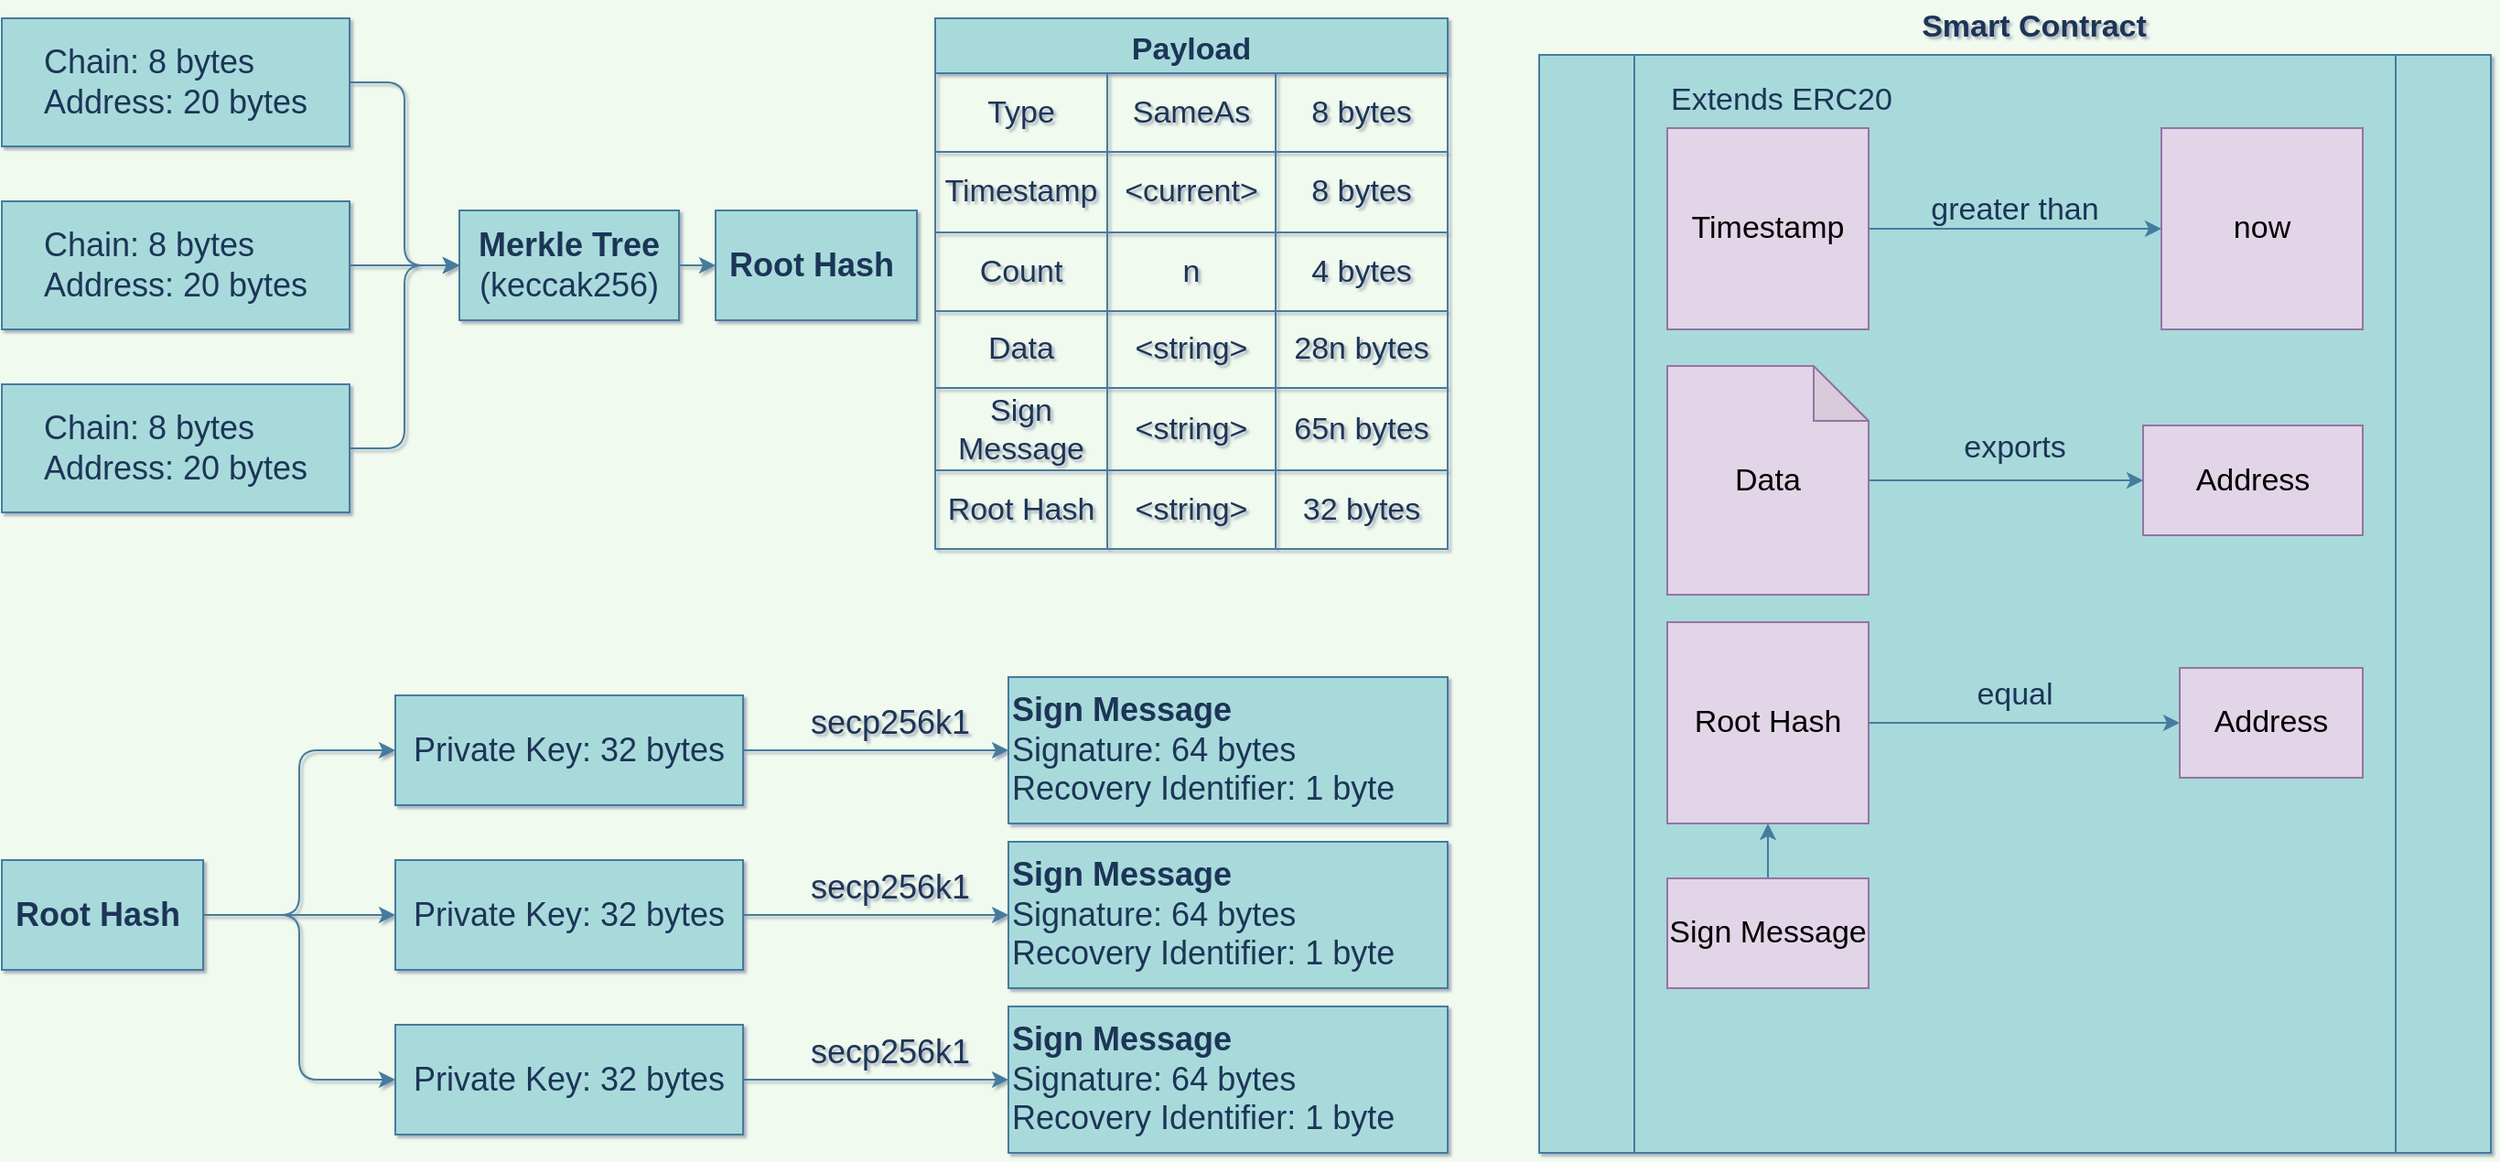 <mxfile version="15.4.0" type="device"><diagram name="Page-1" id="90a13364-a465-7bf4-72fc-28e22215d7a0"><mxGraphModel dx="1422" dy="814" grid="1" gridSize="10" guides="1" tooltips="1" connect="1" arrows="1" fold="1" page="1" pageScale="1.5" pageWidth="1169" pageHeight="826" background="#F1FAEE" math="0" shadow="1"><root><mxCell id="0" style=";html=1;"/><mxCell id="1" style=";html=1;" parent="0"/><mxCell id="Jzcssp5N4dNwOM3ZlAkL-36" style="edgeStyle=orthogonalEdgeStyle;curved=0;rounded=1;sketch=0;orthogonalLoop=1;jettySize=auto;html=1;entryX=0;entryY=0.5;entryDx=0;entryDy=0;fontSize=18;fontColor=#1D3557;strokeColor=#457B9D;fillColor=#A8DADC;" parent="1" source="Jzcssp5N4dNwOM3ZlAkL-1" target="Jzcssp5N4dNwOM3ZlAkL-2" edge="1"><mxGeometry relative="1" as="geometry"/></mxCell><mxCell id="Jzcssp5N4dNwOM3ZlAkL-1" value="&lt;div style=&quot;text-align: left&quot;&gt;&lt;span style=&quot;font-size: 18px&quot;&gt;Chain: 8 bytes&lt;/span&gt;&lt;br&gt;&lt;/div&gt;&lt;font style=&quot;font-size: 18px&quot;&gt;&lt;div style=&quot;text-align: left&quot;&gt;&lt;span style=&quot;font-size: 12px&quot;&gt;&lt;font style=&quot;font-size: 18px&quot;&gt;Address: 20 bytes&lt;/font&gt;&lt;/span&gt;&lt;/div&gt;&lt;/font&gt;" style="rounded=0;whiteSpace=wrap;html=1;fillColor=#A8DADC;strokeColor=#457B9D;fontColor=#1D3557;align=center;" parent="1" vertex="1"><mxGeometry x="60" y="100" width="190" height="70" as="geometry"/></mxCell><mxCell id="Jzcssp5N4dNwOM3ZlAkL-40" style="edgeStyle=orthogonalEdgeStyle;curved=0;rounded=1;sketch=0;orthogonalLoop=1;jettySize=auto;html=1;entryX=0;entryY=0.5;entryDx=0;entryDy=0;fontSize=18;fontColor=#1D3557;strokeColor=#457B9D;fillColor=#A8DADC;" parent="1" source="Jzcssp5N4dNwOM3ZlAkL-2" target="Jzcssp5N4dNwOM3ZlAkL-5" edge="1"><mxGeometry relative="1" as="geometry"/></mxCell><mxCell id="Jzcssp5N4dNwOM3ZlAkL-2" value="&lt;font style=&quot;font-size: 18px&quot;&gt;&lt;b&gt;Merkle Tree&lt;/b&gt;&lt;br&gt;(keccak256)&lt;br&gt;&lt;/font&gt;" style="rounded=0;whiteSpace=wrap;html=1;fillColor=#A8DADC;strokeColor=#457B9D;fontColor=#1D3557;" parent="1" vertex="1"><mxGeometry x="310" y="205" width="120" height="60" as="geometry"/></mxCell><mxCell id="Jzcssp5N4dNwOM3ZlAkL-39" style="edgeStyle=orthogonalEdgeStyle;curved=0;rounded=1;sketch=0;orthogonalLoop=1;jettySize=auto;html=1;entryX=0;entryY=0.5;entryDx=0;entryDy=0;fontSize=18;fontColor=#1D3557;strokeColor=#457B9D;fillColor=#A8DADC;exitX=1;exitY=0.5;exitDx=0;exitDy=0;" parent="1" source="Jzcssp5N4dNwOM3ZlAkL-110" target="Jzcssp5N4dNwOM3ZlAkL-2" edge="1"><mxGeometry relative="1" as="geometry"><mxPoint x="270" y="365" as="sourcePoint"/></mxGeometry></mxCell><mxCell id="Jzcssp5N4dNwOM3ZlAkL-5" value="&lt;font style=&quot;font-size: 18px&quot;&gt;&lt;b&gt;Root Hash&amp;nbsp;&lt;/b&gt;&lt;br&gt;&lt;/font&gt;" style="rounded=0;whiteSpace=wrap;html=1;fillColor=#A8DADC;strokeColor=#457B9D;fontColor=#1D3557;align=center;" parent="1" vertex="1"><mxGeometry x="450" y="205" width="110" height="60" as="geometry"/></mxCell><mxCell id="Jzcssp5N4dNwOM3ZlAkL-29" style="edgeStyle=orthogonalEdgeStyle;curved=0;rounded=1;sketch=0;orthogonalLoop=1;jettySize=auto;html=1;entryX=0;entryY=0.5;entryDx=0;entryDy=0;fontSize=18;fontColor=#1D3557;strokeColor=#457B9D;fillColor=#A8DADC;" parent="1" source="Jzcssp5N4dNwOM3ZlAkL-6" target="Jzcssp5N4dNwOM3ZlAkL-25" edge="1"><mxGeometry relative="1" as="geometry"/></mxCell><mxCell id="Jzcssp5N4dNwOM3ZlAkL-6" value="Private Key: 32 bytes" style="rounded=0;whiteSpace=wrap;html=1;sketch=0;fontSize=18;fontColor=#1D3557;strokeColor=#457B9D;fillColor=#A8DADC;align=center;" parent="1" vertex="1"><mxGeometry x="275" y="470" width="190" height="60" as="geometry"/></mxCell><mxCell id="Jzcssp5N4dNwOM3ZlAkL-34" style="edgeStyle=orthogonalEdgeStyle;curved=0;rounded=1;sketch=0;orthogonalLoop=1;jettySize=auto;html=1;entryX=0;entryY=0.5;entryDx=0;entryDy=0;fontSize=18;fontColor=#1D3557;strokeColor=#457B9D;fillColor=#A8DADC;" parent="1" source="Jzcssp5N4dNwOM3ZlAkL-22" target="Jzcssp5N4dNwOM3ZlAkL-27" edge="1"><mxGeometry relative="1" as="geometry"/></mxCell><mxCell id="Jzcssp5N4dNwOM3ZlAkL-22" value="Private Key: 32 bytes" style="rounded=0;whiteSpace=wrap;html=1;sketch=0;fontSize=18;fontColor=#1D3557;strokeColor=#457B9D;fillColor=#A8DADC;align=center;" parent="1" vertex="1"><mxGeometry x="275" y="560" width="190" height="60" as="geometry"/></mxCell><mxCell id="Jzcssp5N4dNwOM3ZlAkL-35" style="edgeStyle=orthogonalEdgeStyle;curved=0;rounded=1;sketch=0;orthogonalLoop=1;jettySize=auto;html=1;entryX=0;entryY=0.5;entryDx=0;entryDy=0;fontSize=18;fontColor=#1D3557;strokeColor=#457B9D;fillColor=#A8DADC;" parent="1" source="Jzcssp5N4dNwOM3ZlAkL-23" target="Jzcssp5N4dNwOM3ZlAkL-28" edge="1"><mxGeometry relative="1" as="geometry"/></mxCell><mxCell id="Jzcssp5N4dNwOM3ZlAkL-23" value="Private Key: 32 bytes" style="rounded=0;whiteSpace=wrap;html=1;sketch=0;fontSize=18;fontColor=#1D3557;strokeColor=#457B9D;fillColor=#A8DADC;align=center;" parent="1" vertex="1"><mxGeometry x="275" y="650" width="190" height="60" as="geometry"/></mxCell><mxCell id="Jzcssp5N4dNwOM3ZlAkL-30" style="edgeStyle=orthogonalEdgeStyle;curved=0;rounded=1;sketch=0;orthogonalLoop=1;jettySize=auto;html=1;entryX=0;entryY=0.5;entryDx=0;entryDy=0;fontSize=18;fontColor=#1D3557;strokeColor=#457B9D;fillColor=#A8DADC;" parent="1" source="Jzcssp5N4dNwOM3ZlAkL-24" target="Jzcssp5N4dNwOM3ZlAkL-6" edge="1"><mxGeometry relative="1" as="geometry"/></mxCell><mxCell id="Jzcssp5N4dNwOM3ZlAkL-31" style="edgeStyle=orthogonalEdgeStyle;curved=0;rounded=1;sketch=0;orthogonalLoop=1;jettySize=auto;html=1;entryX=0;entryY=0.5;entryDx=0;entryDy=0;fontSize=18;fontColor=#1D3557;strokeColor=#457B9D;fillColor=#A8DADC;" parent="1" source="Jzcssp5N4dNwOM3ZlAkL-24" target="Jzcssp5N4dNwOM3ZlAkL-22" edge="1"><mxGeometry relative="1" as="geometry"/></mxCell><mxCell id="Jzcssp5N4dNwOM3ZlAkL-33" style="edgeStyle=orthogonalEdgeStyle;curved=0;rounded=1;sketch=0;orthogonalLoop=1;jettySize=auto;html=1;entryX=0;entryY=0.5;entryDx=0;entryDy=0;fontSize=18;fontColor=#1D3557;strokeColor=#457B9D;fillColor=#A8DADC;" parent="1" source="Jzcssp5N4dNwOM3ZlAkL-24" target="Jzcssp5N4dNwOM3ZlAkL-23" edge="1"><mxGeometry relative="1" as="geometry"/></mxCell><mxCell id="Jzcssp5N4dNwOM3ZlAkL-24" value="&lt;font style=&quot;font-size: 18px&quot;&gt;&lt;b&gt;Root Hash&amp;nbsp;&lt;/b&gt;&lt;br&gt;&lt;/font&gt;" style="rounded=0;whiteSpace=wrap;html=1;fillColor=#A8DADC;strokeColor=#457B9D;fontColor=#1D3557;align=center;" parent="1" vertex="1"><mxGeometry x="60" y="560" width="110" height="60" as="geometry"/></mxCell><mxCell id="Jzcssp5N4dNwOM3ZlAkL-25" value="&lt;b&gt;Sign Message&lt;/b&gt;&lt;br&gt;Signature: 64 bytes&lt;br&gt;Recovery Identifier: 1 byte" style="rounded=0;whiteSpace=wrap;html=1;sketch=0;fontSize=18;fontColor=#1D3557;strokeColor=#457B9D;fillColor=#A8DADC;align=left;" parent="1" vertex="1"><mxGeometry x="610" y="460" width="240" height="80" as="geometry"/></mxCell><mxCell id="Jzcssp5N4dNwOM3ZlAkL-27" value="&lt;b&gt;Sign Message&lt;/b&gt;&lt;br&gt;Signature: 64 bytes&lt;br&gt;Recovery Identifier: 1 byte" style="rounded=0;whiteSpace=wrap;html=1;sketch=0;fontSize=18;fontColor=#1D3557;strokeColor=#457B9D;fillColor=#A8DADC;align=left;" parent="1" vertex="1"><mxGeometry x="610" y="550" width="240" height="80" as="geometry"/></mxCell><mxCell id="Jzcssp5N4dNwOM3ZlAkL-28" value="&lt;b&gt;Sign Message&lt;/b&gt;&lt;br&gt;Signature: 64 bytes&lt;br&gt;Recovery Identifier: 1 byte" style="rounded=0;whiteSpace=wrap;html=1;sketch=0;fontSize=18;fontColor=#1D3557;strokeColor=#457B9D;fillColor=#A8DADC;align=left;" parent="1" vertex="1"><mxGeometry x="610" y="640" width="240" height="80" as="geometry"/></mxCell><mxCell id="Jzcssp5N4dNwOM3ZlAkL-41" value="secp256k1" style="text;html=1;resizable=0;autosize=1;align=center;verticalAlign=middle;points=[];fillColor=none;strokeColor=none;rounded=0;sketch=0;fontSize=18;fontColor=#1D3557;" parent="1" vertex="1"><mxGeometry x="495" y="470" width="100" height="30" as="geometry"/></mxCell><mxCell id="Jzcssp5N4dNwOM3ZlAkL-42" value="secp256k1" style="text;html=1;resizable=0;autosize=1;align=center;verticalAlign=middle;points=[];fillColor=none;strokeColor=none;rounded=0;sketch=0;fontSize=18;fontColor=#1D3557;" parent="1" vertex="1"><mxGeometry x="495" y="560" width="100" height="30" as="geometry"/></mxCell><mxCell id="Jzcssp5N4dNwOM3ZlAkL-43" value="secp256k1" style="text;html=1;resizable=0;autosize=1;align=center;verticalAlign=middle;points=[];fillColor=none;strokeColor=none;rounded=0;sketch=0;fontSize=18;fontColor=#1D3557;" parent="1" vertex="1"><mxGeometry x="495" y="650" width="100" height="30" as="geometry"/></mxCell><mxCell id="Jzcssp5N4dNwOM3ZlAkL-84" value="Payload" style="shape=table;startSize=30;container=1;collapsible=0;childLayout=tableLayout;rounded=0;sketch=0;fontSize=17;fontColor=#1D3557;strokeColor=#457B9D;fillColor=#A8DADC;align=center;verticalAlign=middle;fontStyle=1" parent="1" vertex="1"><mxGeometry x="570" y="100" width="280" height="290" as="geometry"/></mxCell><mxCell id="Jzcssp5N4dNwOM3ZlAkL-85" value="" style="shape=partialRectangle;collapsible=0;dropTarget=0;pointerEvents=0;fillColor=none;top=0;left=0;bottom=0;right=0;points=[[0,0.5],[1,0.5]];portConstraint=eastwest;rounded=0;sketch=0;fontSize=18;fontColor=#1D3557;strokeColor=#457B9D;align=center;verticalAlign=middle;" parent="Jzcssp5N4dNwOM3ZlAkL-84" vertex="1"><mxGeometry y="30" width="280" height="43" as="geometry"/></mxCell><mxCell id="Jzcssp5N4dNwOM3ZlAkL-86" value="Type" style="shape=partialRectangle;html=1;whiteSpace=wrap;connectable=0;overflow=hidden;fillColor=none;top=0;left=0;bottom=0;right=0;pointerEvents=1;rounded=0;sketch=0;fontSize=17;fontColor=#1D3557;strokeColor=#457B9D;align=center;verticalAlign=middle;" parent="Jzcssp5N4dNwOM3ZlAkL-85" vertex="1"><mxGeometry width="94" height="43" as="geometry"><mxRectangle width="94" height="43" as="alternateBounds"/></mxGeometry></mxCell><mxCell id="Jzcssp5N4dNwOM3ZlAkL-87" value="SameAs" style="shape=partialRectangle;html=1;whiteSpace=wrap;connectable=0;overflow=hidden;fillColor=none;top=0;left=0;bottom=0;right=0;pointerEvents=1;rounded=0;sketch=0;fontSize=17;fontColor=#1D3557;strokeColor=#457B9D;align=center;verticalAlign=middle;" parent="Jzcssp5N4dNwOM3ZlAkL-85" vertex="1"><mxGeometry x="94" width="92" height="43" as="geometry"><mxRectangle width="92" height="43" as="alternateBounds"/></mxGeometry></mxCell><mxCell id="Jzcssp5N4dNwOM3ZlAkL-105" value="8 bytes" style="shape=partialRectangle;html=1;whiteSpace=wrap;connectable=0;overflow=hidden;fillColor=none;top=0;left=0;bottom=0;right=0;pointerEvents=1;rounded=0;sketch=0;fontSize=17;fontColor=#1D3557;strokeColor=#457B9D;align=center;verticalAlign=middle;" parent="Jzcssp5N4dNwOM3ZlAkL-85" vertex="1"><mxGeometry x="186" width="94" height="43" as="geometry"><mxRectangle width="94" height="43" as="alternateBounds"/></mxGeometry></mxCell><mxCell id="Jzcssp5N4dNwOM3ZlAkL-91" value="" style="shape=partialRectangle;collapsible=0;dropTarget=0;pointerEvents=0;fillColor=none;top=0;left=0;bottom=0;right=0;points=[[0,0.5],[1,0.5]];portConstraint=eastwest;rounded=0;sketch=0;fontSize=18;fontColor=#1D3557;strokeColor=#457B9D;align=center;verticalAlign=middle;" parent="Jzcssp5N4dNwOM3ZlAkL-84" vertex="1"><mxGeometry y="73" width="280" height="44" as="geometry"/></mxCell><mxCell id="Jzcssp5N4dNwOM3ZlAkL-92" value="Timestamp" style="shape=partialRectangle;html=1;whiteSpace=wrap;connectable=0;overflow=hidden;fillColor=none;top=0;left=0;bottom=0;right=0;pointerEvents=1;rounded=0;sketch=0;fontSize=17;fontColor=#1D3557;strokeColor=#457B9D;align=center;verticalAlign=middle;" parent="Jzcssp5N4dNwOM3ZlAkL-91" vertex="1"><mxGeometry width="94" height="44" as="geometry"><mxRectangle width="94" height="44" as="alternateBounds"/></mxGeometry></mxCell><mxCell id="Jzcssp5N4dNwOM3ZlAkL-93" value="&amp;lt;current&amp;gt;" style="shape=partialRectangle;html=1;whiteSpace=wrap;connectable=0;overflow=hidden;fillColor=none;top=0;left=0;bottom=0;right=0;pointerEvents=1;rounded=0;sketch=0;fontSize=17;fontColor=#1D3557;strokeColor=#457B9D;align=center;verticalAlign=middle;" parent="Jzcssp5N4dNwOM3ZlAkL-91" vertex="1"><mxGeometry x="94" width="92" height="44" as="geometry"><mxRectangle width="92" height="44" as="alternateBounds"/></mxGeometry></mxCell><mxCell id="Jzcssp5N4dNwOM3ZlAkL-106" value="8 bytes" style="shape=partialRectangle;html=1;whiteSpace=wrap;connectable=0;overflow=hidden;fillColor=none;top=0;left=0;bottom=0;right=0;pointerEvents=1;rounded=0;sketch=0;fontSize=17;fontColor=#1D3557;strokeColor=#457B9D;align=center;verticalAlign=middle;" parent="Jzcssp5N4dNwOM3ZlAkL-91" vertex="1"><mxGeometry x="186" width="94" height="44" as="geometry"><mxRectangle width="94" height="44" as="alternateBounds"/></mxGeometry></mxCell><mxCell id="Jzcssp5N4dNwOM3ZlAkL-88" value="" style="shape=partialRectangle;collapsible=0;dropTarget=0;pointerEvents=0;fillColor=none;top=0;left=0;bottom=0;right=0;points=[[0,0.5],[1,0.5]];portConstraint=eastwest;rounded=0;sketch=0;fontSize=18;fontColor=#1D3557;strokeColor=#457B9D;align=center;verticalAlign=middle;" parent="Jzcssp5N4dNwOM3ZlAkL-84" vertex="1"><mxGeometry y="117" width="280" height="43" as="geometry"/></mxCell><mxCell id="Jzcssp5N4dNwOM3ZlAkL-89" value="Count" style="shape=partialRectangle;html=1;whiteSpace=wrap;connectable=0;overflow=hidden;fillColor=none;top=0;left=0;bottom=0;right=0;pointerEvents=1;rounded=0;sketch=0;fontSize=17;fontColor=#1D3557;strokeColor=#457B9D;align=center;verticalAlign=middle;" parent="Jzcssp5N4dNwOM3ZlAkL-88" vertex="1"><mxGeometry width="94" height="43" as="geometry"><mxRectangle width="94" height="43" as="alternateBounds"/></mxGeometry></mxCell><mxCell id="Jzcssp5N4dNwOM3ZlAkL-90" value="n" style="shape=partialRectangle;html=1;whiteSpace=wrap;connectable=0;overflow=hidden;fillColor=none;top=0;left=0;bottom=0;right=0;pointerEvents=1;rounded=0;sketch=0;fontSize=17;fontColor=#1D3557;strokeColor=#457B9D;align=center;verticalAlign=middle;" parent="Jzcssp5N4dNwOM3ZlAkL-88" vertex="1"><mxGeometry x="94" width="92" height="43" as="geometry"><mxRectangle width="92" height="43" as="alternateBounds"/></mxGeometry></mxCell><mxCell id="Jzcssp5N4dNwOM3ZlAkL-107" value="4 bytes" style="shape=partialRectangle;html=1;whiteSpace=wrap;connectable=0;overflow=hidden;fillColor=none;top=0;left=0;bottom=0;right=0;pointerEvents=1;rounded=0;sketch=0;fontSize=17;fontColor=#1D3557;strokeColor=#457B9D;align=center;verticalAlign=middle;" parent="Jzcssp5N4dNwOM3ZlAkL-88" vertex="1"><mxGeometry x="186" width="94" height="43" as="geometry"><mxRectangle width="94" height="43" as="alternateBounds"/></mxGeometry></mxCell><mxCell id="Jzcssp5N4dNwOM3ZlAkL-94" value="" style="shape=partialRectangle;collapsible=0;dropTarget=0;pointerEvents=0;fillColor=none;top=0;left=0;bottom=0;right=0;points=[[0,0.5],[1,0.5]];portConstraint=eastwest;rounded=0;sketch=0;fontSize=18;fontColor=#1D3557;strokeColor=#457B9D;align=center;verticalAlign=middle;" parent="Jzcssp5N4dNwOM3ZlAkL-84" vertex="1"><mxGeometry y="160" width="280" height="42" as="geometry"/></mxCell><mxCell id="Jzcssp5N4dNwOM3ZlAkL-95" value="Data" style="shape=partialRectangle;html=1;whiteSpace=wrap;connectable=0;overflow=hidden;fillColor=none;top=0;left=0;bottom=0;right=0;pointerEvents=1;rounded=0;sketch=0;fontSize=17;fontColor=#1D3557;strokeColor=#457B9D;align=center;verticalAlign=middle;" parent="Jzcssp5N4dNwOM3ZlAkL-94" vertex="1"><mxGeometry width="94" height="42" as="geometry"><mxRectangle width="94" height="42" as="alternateBounds"/></mxGeometry></mxCell><mxCell id="Jzcssp5N4dNwOM3ZlAkL-96" value="&amp;lt;string&amp;gt;" style="shape=partialRectangle;html=1;whiteSpace=wrap;connectable=0;overflow=hidden;fillColor=none;top=0;left=0;bottom=0;right=0;pointerEvents=1;rounded=0;sketch=0;fontSize=17;fontColor=#1D3557;strokeColor=#457B9D;align=center;verticalAlign=middle;" parent="Jzcssp5N4dNwOM3ZlAkL-94" vertex="1"><mxGeometry x="94" width="92" height="42" as="geometry"><mxRectangle width="92" height="42" as="alternateBounds"/></mxGeometry></mxCell><mxCell id="Jzcssp5N4dNwOM3ZlAkL-108" value="28n bytes" style="shape=partialRectangle;html=1;whiteSpace=wrap;connectable=0;overflow=hidden;fillColor=none;top=0;left=0;bottom=0;right=0;pointerEvents=1;rounded=0;sketch=0;fontSize=17;fontColor=#1D3557;strokeColor=#457B9D;align=center;verticalAlign=middle;" parent="Jzcssp5N4dNwOM3ZlAkL-94" vertex="1"><mxGeometry x="186" width="94" height="42" as="geometry"><mxRectangle width="94" height="42" as="alternateBounds"/></mxGeometry></mxCell><mxCell id="Jzcssp5N4dNwOM3ZlAkL-112" style="shape=partialRectangle;collapsible=0;dropTarget=0;pointerEvents=0;fillColor=none;top=0;left=0;bottom=0;right=0;points=[[0,0.5],[1,0.5]];portConstraint=eastwest;rounded=0;sketch=0;fontSize=18;fontColor=#1D3557;strokeColor=#457B9D;align=center;verticalAlign=middle;" parent="Jzcssp5N4dNwOM3ZlAkL-84" vertex="1"><mxGeometry y="202" width="280" height="45" as="geometry"/></mxCell><mxCell id="Jzcssp5N4dNwOM3ZlAkL-113" value="Sign Message" style="shape=partialRectangle;html=1;whiteSpace=wrap;connectable=0;overflow=hidden;fillColor=none;top=0;left=0;bottom=0;right=0;pointerEvents=1;rounded=0;sketch=0;fontSize=17;fontColor=#1D3557;strokeColor=#457B9D;align=center;verticalAlign=middle;" parent="Jzcssp5N4dNwOM3ZlAkL-112" vertex="1"><mxGeometry width="94" height="45" as="geometry"><mxRectangle width="94" height="45" as="alternateBounds"/></mxGeometry></mxCell><mxCell id="Jzcssp5N4dNwOM3ZlAkL-114" value="&amp;lt;string&amp;gt;" style="shape=partialRectangle;html=1;whiteSpace=wrap;connectable=0;overflow=hidden;fillColor=none;top=0;left=0;bottom=0;right=0;pointerEvents=1;rounded=0;sketch=0;fontSize=17;fontColor=#1D3557;strokeColor=#457B9D;align=center;verticalAlign=middle;" parent="Jzcssp5N4dNwOM3ZlAkL-112" vertex="1"><mxGeometry x="94" width="92" height="45" as="geometry"><mxRectangle width="92" height="45" as="alternateBounds"/></mxGeometry></mxCell><mxCell id="Jzcssp5N4dNwOM3ZlAkL-115" value="65n bytes" style="shape=partialRectangle;html=1;whiteSpace=wrap;connectable=0;overflow=hidden;fillColor=none;top=0;left=0;bottom=0;right=0;pointerEvents=1;rounded=0;sketch=0;fontSize=17;fontColor=#1D3557;strokeColor=#457B9D;align=center;verticalAlign=middle;" parent="Jzcssp5N4dNwOM3ZlAkL-112" vertex="1"><mxGeometry x="186" width="94" height="45" as="geometry"><mxRectangle width="94" height="45" as="alternateBounds"/></mxGeometry></mxCell><mxCell id="Jzcssp5N4dNwOM3ZlAkL-116" style="shape=partialRectangle;collapsible=0;dropTarget=0;pointerEvents=0;fillColor=none;top=0;left=0;bottom=0;right=0;points=[[0,0.5],[1,0.5]];portConstraint=eastwest;rounded=0;sketch=0;fontSize=18;fontColor=#1D3557;strokeColor=#457B9D;align=center;verticalAlign=middle;" parent="Jzcssp5N4dNwOM3ZlAkL-84" vertex="1"><mxGeometry y="247" width="280" height="43" as="geometry"/></mxCell><mxCell id="Jzcssp5N4dNwOM3ZlAkL-117" value="Root Hash" style="shape=partialRectangle;html=1;whiteSpace=wrap;connectable=0;overflow=hidden;fillColor=none;top=0;left=0;bottom=0;right=0;pointerEvents=1;rounded=0;sketch=0;fontSize=17;fontColor=#1D3557;strokeColor=#457B9D;align=center;verticalAlign=middle;" parent="Jzcssp5N4dNwOM3ZlAkL-116" vertex="1"><mxGeometry width="94" height="43" as="geometry"><mxRectangle width="94" height="43" as="alternateBounds"/></mxGeometry></mxCell><mxCell id="Jzcssp5N4dNwOM3ZlAkL-118" value="&amp;lt;string&amp;gt;" style="shape=partialRectangle;html=1;whiteSpace=wrap;connectable=0;overflow=hidden;fillColor=none;top=0;left=0;bottom=0;right=0;pointerEvents=1;rounded=0;sketch=0;fontSize=17;fontColor=#1D3557;strokeColor=#457B9D;align=center;verticalAlign=middle;" parent="Jzcssp5N4dNwOM3ZlAkL-116" vertex="1"><mxGeometry x="94" width="92" height="43" as="geometry"><mxRectangle width="92" height="43" as="alternateBounds"/></mxGeometry></mxCell><mxCell id="Jzcssp5N4dNwOM3ZlAkL-119" value="32 bytes" style="shape=partialRectangle;html=1;whiteSpace=wrap;connectable=0;overflow=hidden;fillColor=none;top=0;left=0;bottom=0;right=0;pointerEvents=1;rounded=0;sketch=0;fontSize=17;fontColor=#1D3557;strokeColor=#457B9D;align=center;verticalAlign=middle;" parent="Jzcssp5N4dNwOM3ZlAkL-116" vertex="1"><mxGeometry x="186" width="94" height="43" as="geometry"><mxRectangle width="94" height="43" as="alternateBounds"/></mxGeometry></mxCell><mxCell id="Jzcssp5N4dNwOM3ZlAkL-111" style="edgeStyle=orthogonalEdgeStyle;curved=0;rounded=1;sketch=0;orthogonalLoop=1;jettySize=auto;html=1;entryX=0;entryY=0.5;entryDx=0;entryDy=0;fontSize=18;fontColor=#1D3557;strokeColor=#457B9D;fillColor=#A8DADC;" parent="1" source="Jzcssp5N4dNwOM3ZlAkL-109" target="Jzcssp5N4dNwOM3ZlAkL-2" edge="1"><mxGeometry relative="1" as="geometry"/></mxCell><mxCell id="Jzcssp5N4dNwOM3ZlAkL-109" value="&lt;div style=&quot;text-align: left&quot;&gt;&lt;span style=&quot;font-size: 18px&quot;&gt;Chain: 8 bytes&lt;/span&gt;&lt;br&gt;&lt;/div&gt;&lt;font style=&quot;font-size: 18px&quot;&gt;&lt;div style=&quot;text-align: left&quot;&gt;&lt;span style=&quot;font-size: 12px&quot;&gt;&lt;font style=&quot;font-size: 18px&quot;&gt;Address: 20 bytes&lt;/font&gt;&lt;/span&gt;&lt;/div&gt;&lt;/font&gt;" style="rounded=0;whiteSpace=wrap;html=1;fillColor=#A8DADC;strokeColor=#457B9D;fontColor=#1D3557;align=center;" parent="1" vertex="1"><mxGeometry x="60" y="200" width="190" height="70" as="geometry"/></mxCell><mxCell id="Jzcssp5N4dNwOM3ZlAkL-110" value="&lt;div style=&quot;text-align: left&quot;&gt;&lt;span style=&quot;font-size: 18px&quot;&gt;Chain: 8 bytes&lt;/span&gt;&lt;br&gt;&lt;/div&gt;&lt;font style=&quot;font-size: 18px&quot;&gt;&lt;div style=&quot;text-align: left&quot;&gt;&lt;span style=&quot;font-size: 12px&quot;&gt;&lt;font style=&quot;font-size: 18px&quot;&gt;Address: 20 bytes&lt;/font&gt;&lt;/span&gt;&lt;/div&gt;&lt;/font&gt;" style="rounded=0;whiteSpace=wrap;html=1;fillColor=#A8DADC;strokeColor=#457B9D;fontColor=#1D3557;align=center;" parent="1" vertex="1"><mxGeometry x="60" y="300" width="190" height="70" as="geometry"/></mxCell><mxCell id="Jzcssp5N4dNwOM3ZlAkL-121" value="" style="shape=process;whiteSpace=wrap;html=1;backgroundOutline=1;rounded=0;sketch=0;fontSize=17;fontColor=#1D3557;strokeColor=#457B9D;fillColor=#A8DADC;align=center;verticalAlign=middle;shadow=0;" parent="1" vertex="1"><mxGeometry x="900" y="120" width="520" height="600" as="geometry"/></mxCell><mxCell id="Jzcssp5N4dNwOM3ZlAkL-134" value="" style="edgeStyle=orthogonalEdgeStyle;curved=0;rounded=1;sketch=0;orthogonalLoop=1;jettySize=auto;html=1;fontSize=17;fontColor=#1D3557;strokeColor=#457B9D;fillColor=#A8DADC;" parent="1" source="Jzcssp5N4dNwOM3ZlAkL-128" target="Jzcssp5N4dNwOM3ZlAkL-133" edge="1"><mxGeometry relative="1" as="geometry"/></mxCell><mxCell id="Jzcssp5N4dNwOM3ZlAkL-128" value="Data" style="shape=note;whiteSpace=wrap;html=1;backgroundOutline=1;darkOpacity=0.05;rounded=0;sketch=0;fontSize=17;strokeColor=#9673a6;fillColor=#e1d5e7;align=center;verticalAlign=middle;" parent="1" vertex="1"><mxGeometry x="970" y="290" width="110" height="125" as="geometry"/></mxCell><mxCell id="Jzcssp5N4dNwOM3ZlAkL-131" value="" style="edgeStyle=orthogonalEdgeStyle;curved=0;rounded=1;sketch=0;orthogonalLoop=1;jettySize=auto;html=1;fontSize=17;fontColor=#1D3557;strokeColor=#457B9D;fillColor=#A8DADC;" parent="1" source="Jzcssp5N4dNwOM3ZlAkL-129" target="Jzcssp5N4dNwOM3ZlAkL-130" edge="1"><mxGeometry relative="1" as="geometry"/></mxCell><mxCell id="Jzcssp5N4dNwOM3ZlAkL-129" value="Timestamp" style="whiteSpace=wrap;html=1;aspect=fixed;rounded=0;sketch=0;fontSize=17;strokeColor=#9673a6;fillColor=#e1d5e7;align=center;verticalAlign=middle;" parent="1" vertex="1"><mxGeometry x="970" y="160" width="110" height="110" as="geometry"/></mxCell><mxCell id="Jzcssp5N4dNwOM3ZlAkL-130" value="now" style="whiteSpace=wrap;html=1;aspect=fixed;rounded=0;sketch=0;fontSize=17;strokeColor=#9673a6;fillColor=#e1d5e7;align=center;verticalAlign=middle;" parent="1" vertex="1"><mxGeometry x="1240" y="160" width="110" height="110" as="geometry"/></mxCell><mxCell id="Jzcssp5N4dNwOM3ZlAkL-132" value="greater than" style="text;html=1;strokeColor=none;fillColor=none;align=center;verticalAlign=middle;whiteSpace=wrap;rounded=0;sketch=0;fontSize=17;fontColor=#1D3557;" parent="1" vertex="1"><mxGeometry x="1110" y="190" width="100" height="30" as="geometry"/></mxCell><mxCell id="Jzcssp5N4dNwOM3ZlAkL-133" value="Address" style="whiteSpace=wrap;html=1;rounded=0;fontSize=17;strokeColor=#9673a6;fillColor=#e1d5e7;sketch=0;" parent="1" vertex="1"><mxGeometry x="1230" y="322.5" width="120" height="60" as="geometry"/></mxCell><mxCell id="Jzcssp5N4dNwOM3ZlAkL-139" value="" style="edgeStyle=orthogonalEdgeStyle;curved=0;rounded=1;sketch=0;orthogonalLoop=1;jettySize=auto;html=1;fontSize=17;fontColor=#1D3557;strokeColor=#457B9D;fillColor=#A8DADC;" parent="1" source="Jzcssp5N4dNwOM3ZlAkL-135" target="Jzcssp5N4dNwOM3ZlAkL-138" edge="1"><mxGeometry relative="1" as="geometry"/></mxCell><mxCell id="Jzcssp5N4dNwOM3ZlAkL-135" value="Root Hash" style="whiteSpace=wrap;html=1;aspect=fixed;rounded=0;sketch=0;fontSize=17;strokeColor=#9673a6;fillColor=#e1d5e7;align=center;verticalAlign=middle;" parent="1" vertex="1"><mxGeometry x="970" y="430" width="110" height="110" as="geometry"/></mxCell><mxCell id="Jzcssp5N4dNwOM3ZlAkL-138" value="Address" style="whiteSpace=wrap;html=1;rounded=0;fontSize=17;strokeColor=#9673a6;fillColor=#e1d5e7;sketch=0;" parent="1" vertex="1"><mxGeometry x="1250" y="455" width="100" height="60" as="geometry"/></mxCell><mxCell id="Jzcssp5N4dNwOM3ZlAkL-143" style="edgeStyle=orthogonalEdgeStyle;curved=0;rounded=1;sketch=0;orthogonalLoop=1;jettySize=auto;html=1;fontSize=17;fontColor=#1D3557;strokeColor=#457B9D;fillColor=#A8DADC;" parent="1" source="Jzcssp5N4dNwOM3ZlAkL-140" target="Jzcssp5N4dNwOM3ZlAkL-135" edge="1"><mxGeometry relative="1" as="geometry"/></mxCell><mxCell id="Jzcssp5N4dNwOM3ZlAkL-140" value="Sign Message" style="whiteSpace=wrap;html=1;rounded=0;fontSize=17;strokeColor=#9673a6;fillColor=#e1d5e7;sketch=0;" parent="1" vertex="1"><mxGeometry x="970" y="570" width="110" height="60" as="geometry"/></mxCell><mxCell id="Jzcssp5N4dNwOM3ZlAkL-144" value="equal" style="text;html=1;strokeColor=none;fillColor=none;align=center;verticalAlign=middle;whiteSpace=wrap;rounded=0;sketch=0;fontSize=17;fontColor=#1D3557;" parent="1" vertex="1"><mxGeometry x="1130" y="455" width="60" height="30" as="geometry"/></mxCell><mxCell id="Jzcssp5N4dNwOM3ZlAkL-145" value="&lt;b&gt;Smart Contract&lt;/b&gt;" style="text;html=1;resizable=0;autosize=1;align=center;verticalAlign=middle;points=[];fillColor=none;strokeColor=none;rounded=0;shadow=0;sketch=0;fontSize=17;fontColor=#1D3557;" parent="1" vertex="1"><mxGeometry x="1100" y="90" width="140" height="30" as="geometry"/></mxCell><mxCell id="Jzcssp5N4dNwOM3ZlAkL-146" value="Extends ERC20" style="text;html=1;strokeColor=none;fillColor=none;align=left;verticalAlign=middle;whiteSpace=wrap;rounded=0;shadow=0;sketch=0;fontSize=17;fontColor=#1D3557;" parent="1" vertex="1"><mxGeometry x="970" y="130" width="160" height="30" as="geometry"/></mxCell><mxCell id="Jzcssp5N4dNwOM3ZlAkL-147" value="exports" style="text;html=1;strokeColor=none;fillColor=none;align=center;verticalAlign=middle;whiteSpace=wrap;rounded=0;shadow=0;sketch=0;fontSize=17;fontColor=#1D3557;" parent="1" vertex="1"><mxGeometry x="1130" y="320" width="60" height="30" as="geometry"/></mxCell></root></mxGraphModel></diagram></mxfile>